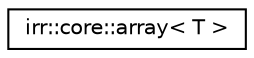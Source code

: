 digraph "Graphical Class Hierarchy"
{
  edge [fontname="Helvetica",fontsize="10",labelfontname="Helvetica",labelfontsize="10"];
  node [fontname="Helvetica",fontsize="10",shape=record];
  rankdir="LR";
  Node1 [label="irr::core::array\< T \>",height=0.2,width=0.4,color="black", fillcolor="white", style="filled",URL="$classirr_1_1core_1_1array.html",tooltip="Self reallocating template array (like stl vector) with additional features. "];
}
